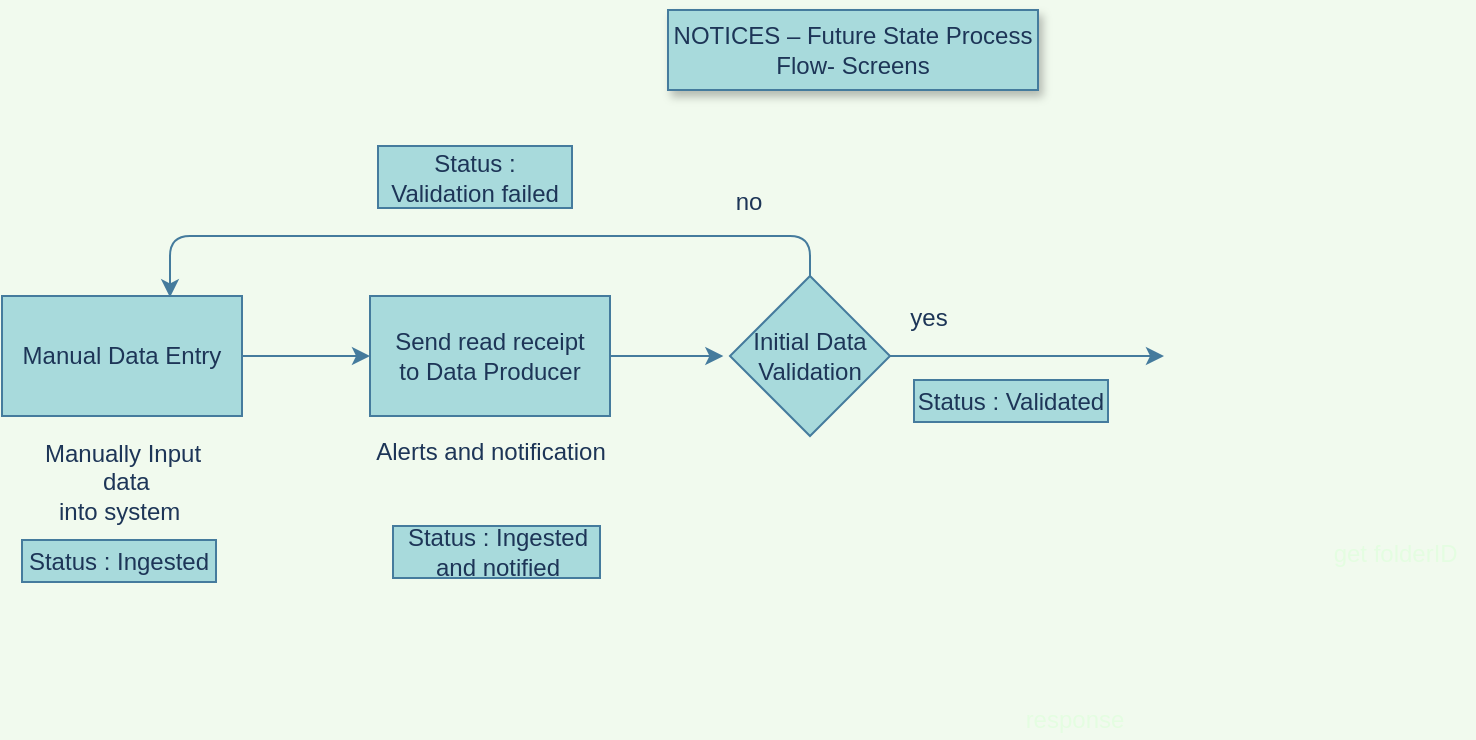 <mxfile version="20.0.3" type="github">
  <diagram id="kgpKYQtTHZ0yAKxKKP6v" name="Page-1">
    <mxGraphModel dx="1227" dy="836" grid="0" gridSize="3" guides="1" tooltips="1" connect="1" arrows="1" fold="1" page="0" pageScale="1" pageWidth="850" pageHeight="1100" background="#F1FAEE" math="0" shadow="0">
      <root>
        <mxCell id="0" />
        <mxCell id="1" parent="0" />
        <mxCell id="S-PPVUhzRQh5IIJFHJLY-30" value="NOTICES – Future State Process Flow- Screens" style="text;html=1;align=center;verticalAlign=middle;whiteSpace=wrap;rounded=0;shadow=1;fillColor=#A8DADC;strokeColor=#457B9D;fontColor=#1D3557;" parent="1" vertex="1">
          <mxGeometry x="73" y="-39" width="185" height="40" as="geometry" />
        </mxCell>
        <mxCell id="uPZaJIyxfJ7PoCBkE-e1-34" value="&lt;span style=&quot;color: rgba(0 , 0 , 0 , 0) ; font-family: monospace ; font-size: 0px&quot;&gt;g&lt;/span&gt;" style="text;html=1;align=center;verticalAlign=middle;resizable=0;points=[];autosize=1;fontColor=#1D3557;" parent="1" vertex="1">
          <mxGeometry x="440" y="250" width="20" height="20" as="geometry" />
        </mxCell>
        <mxCell id="dvgyM7u8hyRWz0DHKwGJ-25" value="&lt;font color=&quot;#e4fde1&quot;&gt;get folderID&amp;nbsp;&lt;/font&gt;" style="text;html=1;align=center;verticalAlign=middle;resizable=0;points=[];autosize=1;strokeColor=none;fillColor=none;fontColor=#1D3557;" parent="1" vertex="1">
          <mxGeometry x="400" y="224" width="76" height="18" as="geometry" />
        </mxCell>
        <mxCell id="dvgyM7u8hyRWz0DHKwGJ-28" value="&lt;font color=&quot;#e4fde1&quot;&gt;response&lt;/font&gt;" style="text;html=1;align=center;verticalAlign=middle;resizable=0;points=[];autosize=1;strokeColor=none;fillColor=none;fontColor=#1D3557;" parent="1" vertex="1">
          <mxGeometry x="246" y="307" width="60" height="18" as="geometry" />
        </mxCell>
        <mxCell id="CqV62fbAS8LgPtQLNMLc-6" style="edgeStyle=orthogonalEdgeStyle;curved=0;rounded=1;sketch=0;orthogonalLoop=1;jettySize=auto;html=1;exitX=1;exitY=0.5;exitDx=0;exitDy=0;entryX=0;entryY=0.5;entryDx=0;entryDy=0;fontColor=#1D3557;strokeColor=#457B9D;fillColor=#A8DADC;" edge="1" parent="1" source="CqV62fbAS8LgPtQLNMLc-2" target="CqV62fbAS8LgPtQLNMLc-5">
          <mxGeometry relative="1" as="geometry" />
        </mxCell>
        <mxCell id="CqV62fbAS8LgPtQLNMLc-2" value="Manual Data Entry" style="rounded=0;whiteSpace=wrap;html=1;sketch=0;fontColor=#1D3557;strokeColor=#457B9D;fillColor=#A8DADC;" vertex="1" parent="1">
          <mxGeometry x="-260" y="104" width="120" height="60" as="geometry" />
        </mxCell>
        <mxCell id="CqV62fbAS8LgPtQLNMLc-3" value="Manually Input&lt;br&gt;&amp;nbsp;data &lt;br&gt;into system&amp;nbsp;" style="text;html=1;align=center;verticalAlign=middle;resizable=0;points=[];autosize=1;strokeColor=none;fillColor=none;fontColor=#1D3557;" vertex="1" parent="1">
          <mxGeometry x="-248" y="169" width="96" height="55" as="geometry" />
        </mxCell>
        <mxCell id="CqV62fbAS8LgPtQLNMLc-4" value="Status : Ingested" style="whiteSpace=wrap;html=1;align=center;rounded=0;sketch=0;fontColor=#1D3557;strokeColor=#457B9D;fillColor=#A8DADC;" vertex="1" parent="1">
          <mxGeometry x="-250" y="226" width="97" height="21" as="geometry" />
        </mxCell>
        <mxCell id="CqV62fbAS8LgPtQLNMLc-9" style="edgeStyle=orthogonalEdgeStyle;curved=0;rounded=1;sketch=0;orthogonalLoop=1;jettySize=auto;html=1;exitX=1;exitY=0.5;exitDx=0;exitDy=0;entryX=-0.061;entryY=0.5;entryDx=0;entryDy=0;entryPerimeter=0;fontColor=#1D3557;strokeColor=#457B9D;fillColor=#A8DADC;" edge="1" parent="1" source="CqV62fbAS8LgPtQLNMLc-5">
          <mxGeometry relative="1" as="geometry">
            <mxPoint x="100.68" y="134" as="targetPoint" />
          </mxGeometry>
        </mxCell>
        <mxCell id="CqV62fbAS8LgPtQLNMLc-5" value="&lt;div&gt;Send read receipt&lt;/div&gt;&lt;div&gt;to Data Producer&lt;/div&gt;" style="rounded=0;whiteSpace=wrap;html=1;sketch=0;fontColor=#1D3557;strokeColor=#457B9D;fillColor=#A8DADC;" vertex="1" parent="1">
          <mxGeometry x="-76" y="104" width="120" height="60" as="geometry" />
        </mxCell>
        <mxCell id="CqV62fbAS8LgPtQLNMLc-7" value="Alerts and notification" style="text;html=1;align=center;verticalAlign=middle;resizable=0;points=[];autosize=1;strokeColor=none;fillColor=none;fontColor=#1D3557;" vertex="1" parent="1">
          <mxGeometry x="-82.5" y="169" width="133" height="26" as="geometry" />
        </mxCell>
        <mxCell id="CqV62fbAS8LgPtQLNMLc-10" value="Status : Ingested and notified" style="whiteSpace=wrap;html=1;align=center;rounded=0;sketch=0;fontColor=#1D3557;strokeColor=#457B9D;fillColor=#A8DADC;" vertex="1" parent="1">
          <mxGeometry x="-64.5" y="219" width="103.5" height="26" as="geometry" />
        </mxCell>
        <mxCell id="CqV62fbAS8LgPtQLNMLc-11" value="Status : Validated" style="whiteSpace=wrap;html=1;align=center;rounded=0;sketch=0;fontColor=#1D3557;strokeColor=#457B9D;fillColor=#A8DADC;" vertex="1" parent="1">
          <mxGeometry x="196" y="146" width="97" height="21" as="geometry" />
        </mxCell>
        <mxCell id="CqV62fbAS8LgPtQLNMLc-16" style="edgeStyle=orthogonalEdgeStyle;curved=0;rounded=1;sketch=0;orthogonalLoop=1;jettySize=auto;html=1;exitX=1;exitY=0.5;exitDx=0;exitDy=0;fontColor=#1D3557;strokeColor=#457B9D;fillColor=#A8DADC;" edge="1" parent="1" source="CqV62fbAS8LgPtQLNMLc-13">
          <mxGeometry relative="1" as="geometry">
            <mxPoint x="321" y="134" as="targetPoint" />
          </mxGeometry>
        </mxCell>
        <mxCell id="CqV62fbAS8LgPtQLNMLc-22" style="edgeStyle=orthogonalEdgeStyle;curved=0;rounded=1;sketch=0;orthogonalLoop=1;jettySize=auto;html=1;exitX=0.5;exitY=0;exitDx=0;exitDy=0;entryX=0.7;entryY=0.011;entryDx=0;entryDy=0;entryPerimeter=0;fontColor=#1D3557;strokeColor=#457B9D;fillColor=#A8DADC;" edge="1" parent="1" source="CqV62fbAS8LgPtQLNMLc-13" target="CqV62fbAS8LgPtQLNMLc-2">
          <mxGeometry relative="1" as="geometry" />
        </mxCell>
        <mxCell id="CqV62fbAS8LgPtQLNMLc-13" value="Initial Data Validation" style="rhombus;whiteSpace=wrap;html=1;rounded=0;sketch=0;fontColor=#1D3557;strokeColor=#457B9D;fillColor=#A8DADC;" vertex="1" parent="1">
          <mxGeometry x="104" y="94" width="80" height="80" as="geometry" />
        </mxCell>
        <mxCell id="CqV62fbAS8LgPtQLNMLc-23" value="Status : Validation failed" style="whiteSpace=wrap;html=1;align=center;rounded=0;sketch=0;fontColor=#1D3557;strokeColor=#457B9D;fillColor=#A8DADC;" vertex="1" parent="1">
          <mxGeometry x="-72" y="29" width="97" height="31" as="geometry" />
        </mxCell>
        <mxCell id="CqV62fbAS8LgPtQLNMLc-24" value="no" style="text;html=1;align=center;verticalAlign=middle;resizable=0;points=[];autosize=1;strokeColor=none;fillColor=none;fontColor=#1D3557;" vertex="1" parent="1">
          <mxGeometry x="97" y="44" width="31" height="26" as="geometry" />
        </mxCell>
        <mxCell id="CqV62fbAS8LgPtQLNMLc-25" value="yes" style="text;html=1;align=center;verticalAlign=middle;resizable=0;points=[];autosize=1;strokeColor=none;fillColor=none;fontColor=#1D3557;" vertex="1" parent="1">
          <mxGeometry x="184" y="102" width="37" height="26" as="geometry" />
        </mxCell>
      </root>
    </mxGraphModel>
  </diagram>
</mxfile>
